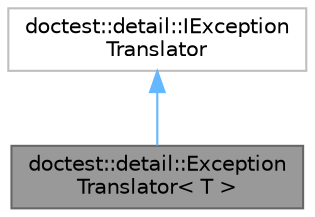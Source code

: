 digraph "doctest::detail::ExceptionTranslator&lt; T &gt;"
{
 // LATEX_PDF_SIZE
  bgcolor="transparent";
  edge [fontname=Helvetica,fontsize=10,labelfontname=Helvetica,labelfontsize=10];
  node [fontname=Helvetica,fontsize=10,shape=box,height=0.2,width=0.4];
  Node1 [id="Node000001",label="doctest::detail::Exception\lTranslator\< T \>",height=0.2,width=0.4,color="gray40", fillcolor="grey60", style="filled", fontcolor="black",tooltip="OCLINT destructor of virtual class."];
  Node2 -> Node1 [id="edge1_Node000001_Node000002",dir="back",color="steelblue1",style="solid",tooltip=" "];
  Node2 [id="Node000002",label="doctest::detail::IException\lTranslator",height=0.2,width=0.4,color="grey75", fillcolor="white", style="filled",URL="$structdoctest_1_1detail_1_1IExceptionTranslator.html",tooltip=" "];
}
